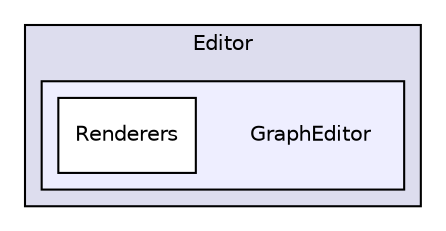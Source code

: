 digraph "F:/gamedev/unity/misc/da_test/Assets/DungeonArchitect/Editor/GraphEditor" {
  compound=true
  node [ fontsize="10", fontname="Helvetica"];
  edge [ labelfontsize="10", labelfontname="Helvetica"];
  subgraph clusterdir_31cdc67c7faa70c9216c9b78015e1bc4 {
    graph [ bgcolor="#ddddee", pencolor="black", label="Editor" fontname="Helvetica", fontsize="10", URL="dir_31cdc67c7faa70c9216c9b78015e1bc4.html"]
  subgraph clusterdir_5fa63d6dc8c8700547ac79a357831cb2 {
    graph [ bgcolor="#eeeeff", pencolor="black", label="" URL="dir_5fa63d6dc8c8700547ac79a357831cb2.html"];
    dir_5fa63d6dc8c8700547ac79a357831cb2 [shape=plaintext label="GraphEditor"];
    dir_b1fc583e17600dbcedaf3965525c1709 [shape=box label="Renderers" color="black" fillcolor="white" style="filled" URL="dir_b1fc583e17600dbcedaf3965525c1709.html"];
  }
  }
}
